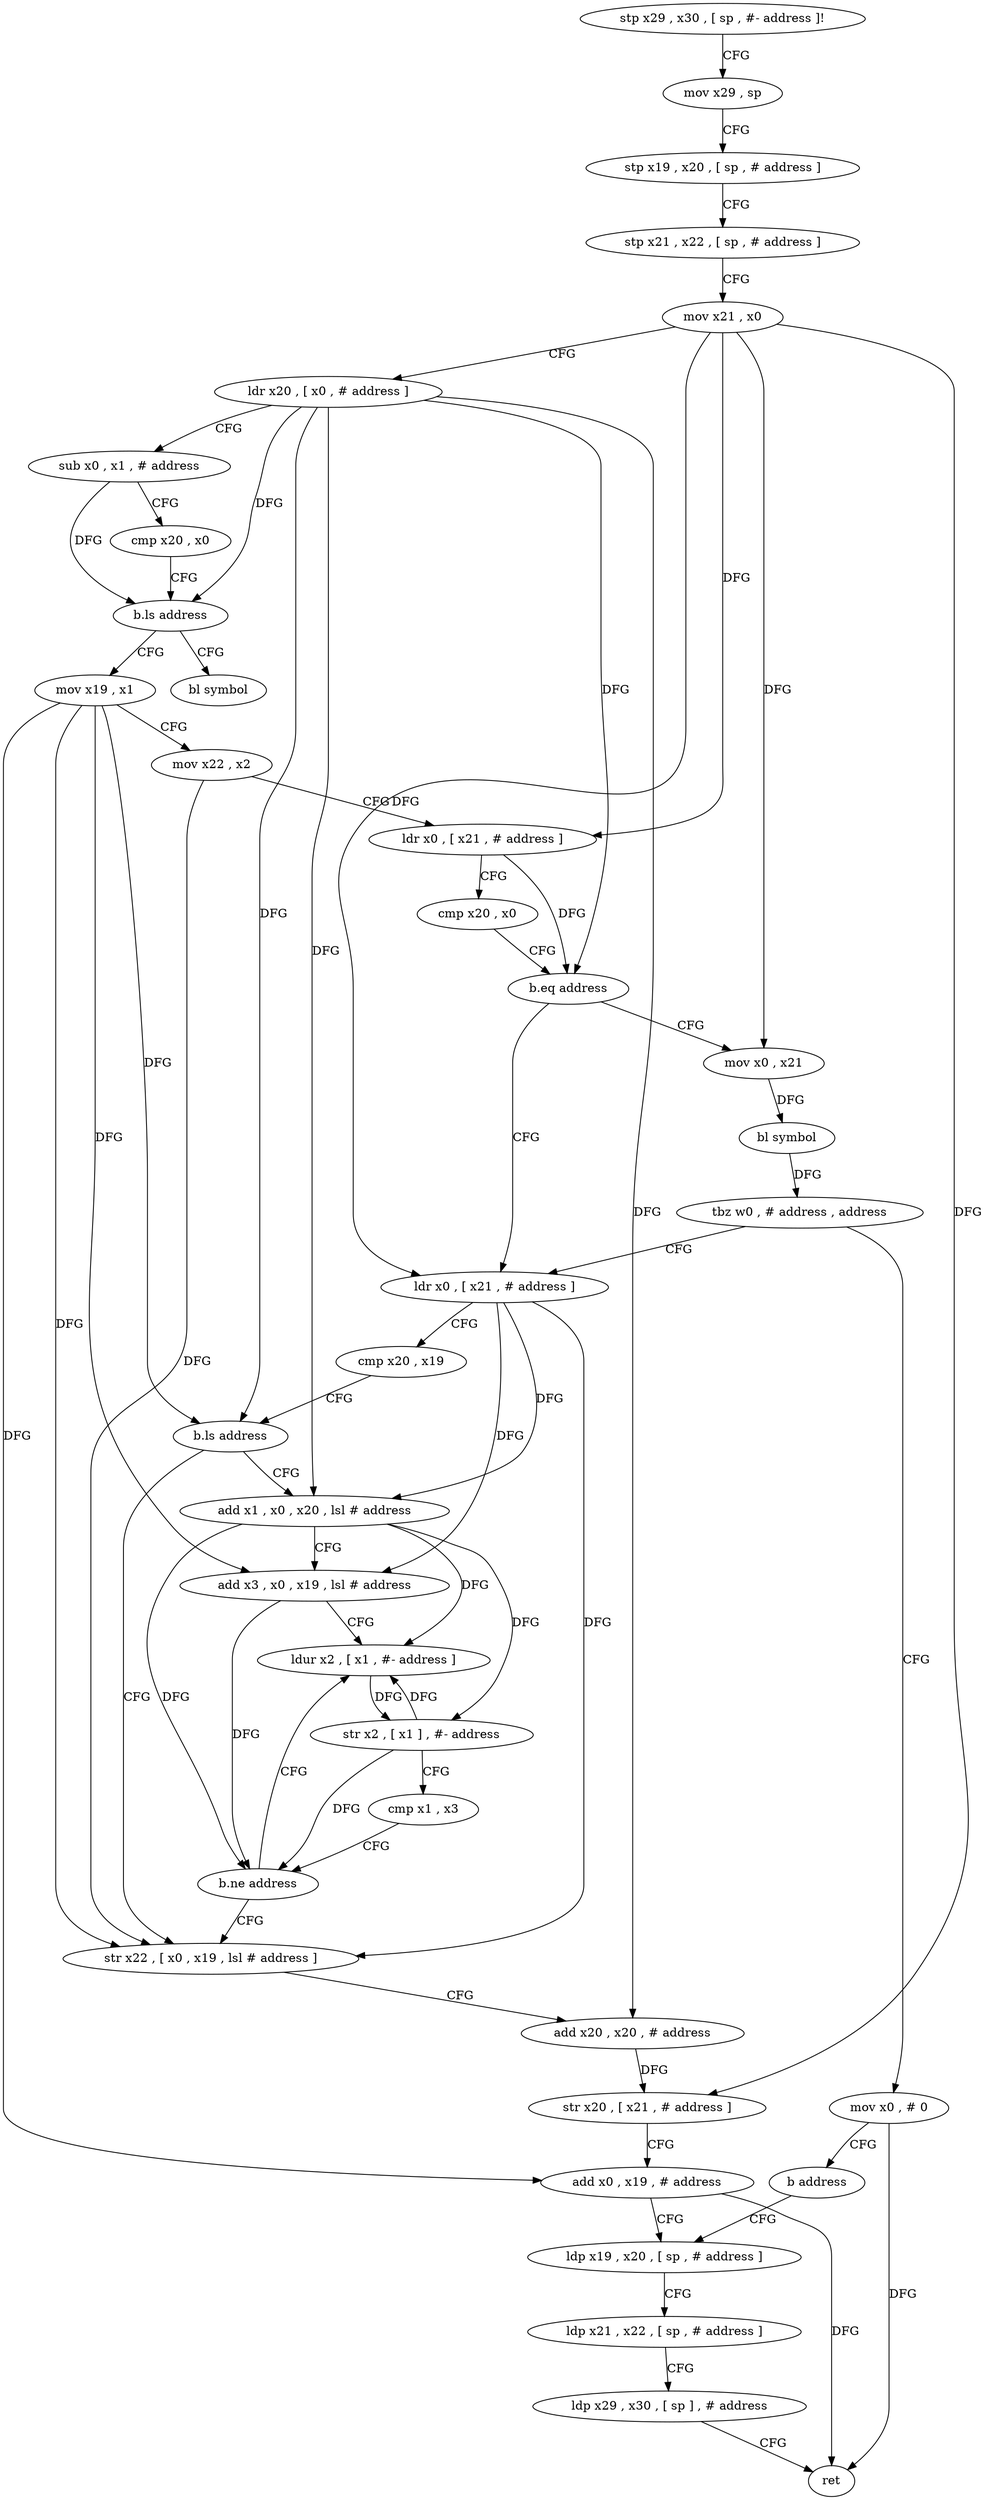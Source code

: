 digraph "func" {
"154424" [label = "stp x29 , x30 , [ sp , #- address ]!" ]
"154428" [label = "mov x29 , sp" ]
"154432" [label = "stp x19 , x20 , [ sp , # address ]" ]
"154436" [label = "stp x21 , x22 , [ sp , # address ]" ]
"154440" [label = "mov x21 , x0" ]
"154444" [label = "ldr x20 , [ x0 , # address ]" ]
"154448" [label = "sub x0 , x1 , # address" ]
"154452" [label = "cmp x20 , x0" ]
"154456" [label = "b.ls address" ]
"154548" [label = "bl symbol" ]
"154460" [label = "mov x19 , x1" ]
"154464" [label = "mov x22 , x2" ]
"154468" [label = "ldr x0 , [ x21 , # address ]" ]
"154472" [label = "cmp x20 , x0" ]
"154476" [label = "b.eq address" ]
"154552" [label = "mov x0 , x21" ]
"154480" [label = "ldr x0 , [ x21 , # address ]" ]
"154556" [label = "bl symbol" ]
"154560" [label = "tbz w0 , # address , address" ]
"154564" [label = "mov x0 , # 0" ]
"154484" [label = "cmp x20 , x19" ]
"154488" [label = "b.ls address" ]
"154516" [label = "str x22 , [ x0 , x19 , lsl # address ]" ]
"154492" [label = "add x1 , x0 , x20 , lsl # address" ]
"154568" [label = "b address" ]
"154532" [label = "ldp x19 , x20 , [ sp , # address ]" ]
"154520" [label = "add x20 , x20 , # address" ]
"154524" [label = "str x20 , [ x21 , # address ]" ]
"154528" [label = "add x0 , x19 , # address" ]
"154496" [label = "add x3 , x0 , x19 , lsl # address" ]
"154500" [label = "ldur x2 , [ x1 , #- address ]" ]
"154536" [label = "ldp x21 , x22 , [ sp , # address ]" ]
"154540" [label = "ldp x29 , x30 , [ sp ] , # address" ]
"154544" [label = "ret" ]
"154504" [label = "str x2 , [ x1 ] , #- address" ]
"154508" [label = "cmp x1 , x3" ]
"154512" [label = "b.ne address" ]
"154424" -> "154428" [ label = "CFG" ]
"154428" -> "154432" [ label = "CFG" ]
"154432" -> "154436" [ label = "CFG" ]
"154436" -> "154440" [ label = "CFG" ]
"154440" -> "154444" [ label = "CFG" ]
"154440" -> "154468" [ label = "DFG" ]
"154440" -> "154552" [ label = "DFG" ]
"154440" -> "154480" [ label = "DFG" ]
"154440" -> "154524" [ label = "DFG" ]
"154444" -> "154448" [ label = "CFG" ]
"154444" -> "154456" [ label = "DFG" ]
"154444" -> "154476" [ label = "DFG" ]
"154444" -> "154488" [ label = "DFG" ]
"154444" -> "154520" [ label = "DFG" ]
"154444" -> "154492" [ label = "DFG" ]
"154448" -> "154452" [ label = "CFG" ]
"154448" -> "154456" [ label = "DFG" ]
"154452" -> "154456" [ label = "CFG" ]
"154456" -> "154548" [ label = "CFG" ]
"154456" -> "154460" [ label = "CFG" ]
"154460" -> "154464" [ label = "CFG" ]
"154460" -> "154488" [ label = "DFG" ]
"154460" -> "154516" [ label = "DFG" ]
"154460" -> "154528" [ label = "DFG" ]
"154460" -> "154496" [ label = "DFG" ]
"154464" -> "154468" [ label = "CFG" ]
"154464" -> "154516" [ label = "DFG" ]
"154468" -> "154472" [ label = "CFG" ]
"154468" -> "154476" [ label = "DFG" ]
"154472" -> "154476" [ label = "CFG" ]
"154476" -> "154552" [ label = "CFG" ]
"154476" -> "154480" [ label = "CFG" ]
"154552" -> "154556" [ label = "DFG" ]
"154480" -> "154484" [ label = "CFG" ]
"154480" -> "154516" [ label = "DFG" ]
"154480" -> "154492" [ label = "DFG" ]
"154480" -> "154496" [ label = "DFG" ]
"154556" -> "154560" [ label = "DFG" ]
"154560" -> "154480" [ label = "CFG" ]
"154560" -> "154564" [ label = "CFG" ]
"154564" -> "154568" [ label = "CFG" ]
"154564" -> "154544" [ label = "DFG" ]
"154484" -> "154488" [ label = "CFG" ]
"154488" -> "154516" [ label = "CFG" ]
"154488" -> "154492" [ label = "CFG" ]
"154516" -> "154520" [ label = "CFG" ]
"154492" -> "154496" [ label = "CFG" ]
"154492" -> "154500" [ label = "DFG" ]
"154492" -> "154504" [ label = "DFG" ]
"154492" -> "154512" [ label = "DFG" ]
"154568" -> "154532" [ label = "CFG" ]
"154532" -> "154536" [ label = "CFG" ]
"154520" -> "154524" [ label = "DFG" ]
"154524" -> "154528" [ label = "CFG" ]
"154528" -> "154532" [ label = "CFG" ]
"154528" -> "154544" [ label = "DFG" ]
"154496" -> "154500" [ label = "CFG" ]
"154496" -> "154512" [ label = "DFG" ]
"154500" -> "154504" [ label = "DFG" ]
"154536" -> "154540" [ label = "CFG" ]
"154540" -> "154544" [ label = "CFG" ]
"154504" -> "154508" [ label = "CFG" ]
"154504" -> "154500" [ label = "DFG" ]
"154504" -> "154512" [ label = "DFG" ]
"154508" -> "154512" [ label = "CFG" ]
"154512" -> "154500" [ label = "CFG" ]
"154512" -> "154516" [ label = "CFG" ]
}
